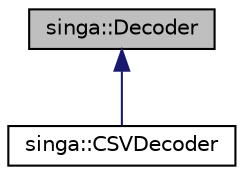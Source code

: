 digraph "singa::Decoder"
{
  edge [fontname="Helvetica",fontsize="10",labelfontname="Helvetica",labelfontsize="10"];
  node [fontname="Helvetica",fontsize="10",shape=record];
  Node0 [label="singa::Decoder",height=0.2,width=0.4,color="black", fillcolor="grey75", style="filled", fontcolor="black"];
  Node0 -> Node1 [dir="back",color="midnightblue",fontsize="10",style="solid",fontname="Helvetica"];
  Node1 [label="singa::CSVDecoder",height=0.2,width=0.4,color="black", fillcolor="white", style="filled",URL="$classsinga_1_1CSVDecoder.html",tooltip="Decode the string of csv formated data into data tensor (dtype is kFloat32) and optionally a label te..."];
}
